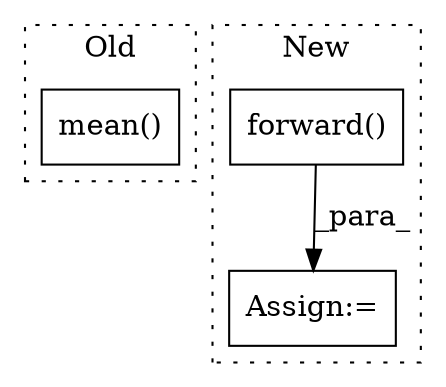 digraph G {
subgraph cluster0 {
1 [label="mean()" a="75" s="4676" l="27" shape="box"];
label = "Old";
style="dotted";
}
subgraph cluster1 {
2 [label="forward()" a="75" s="4155,4186" l="23,1" shape="box"];
3 [label="Assign:=" a="68" s="5276" l="3" shape="box"];
label = "New";
style="dotted";
}
2 -> 3 [label="_para_"];
}